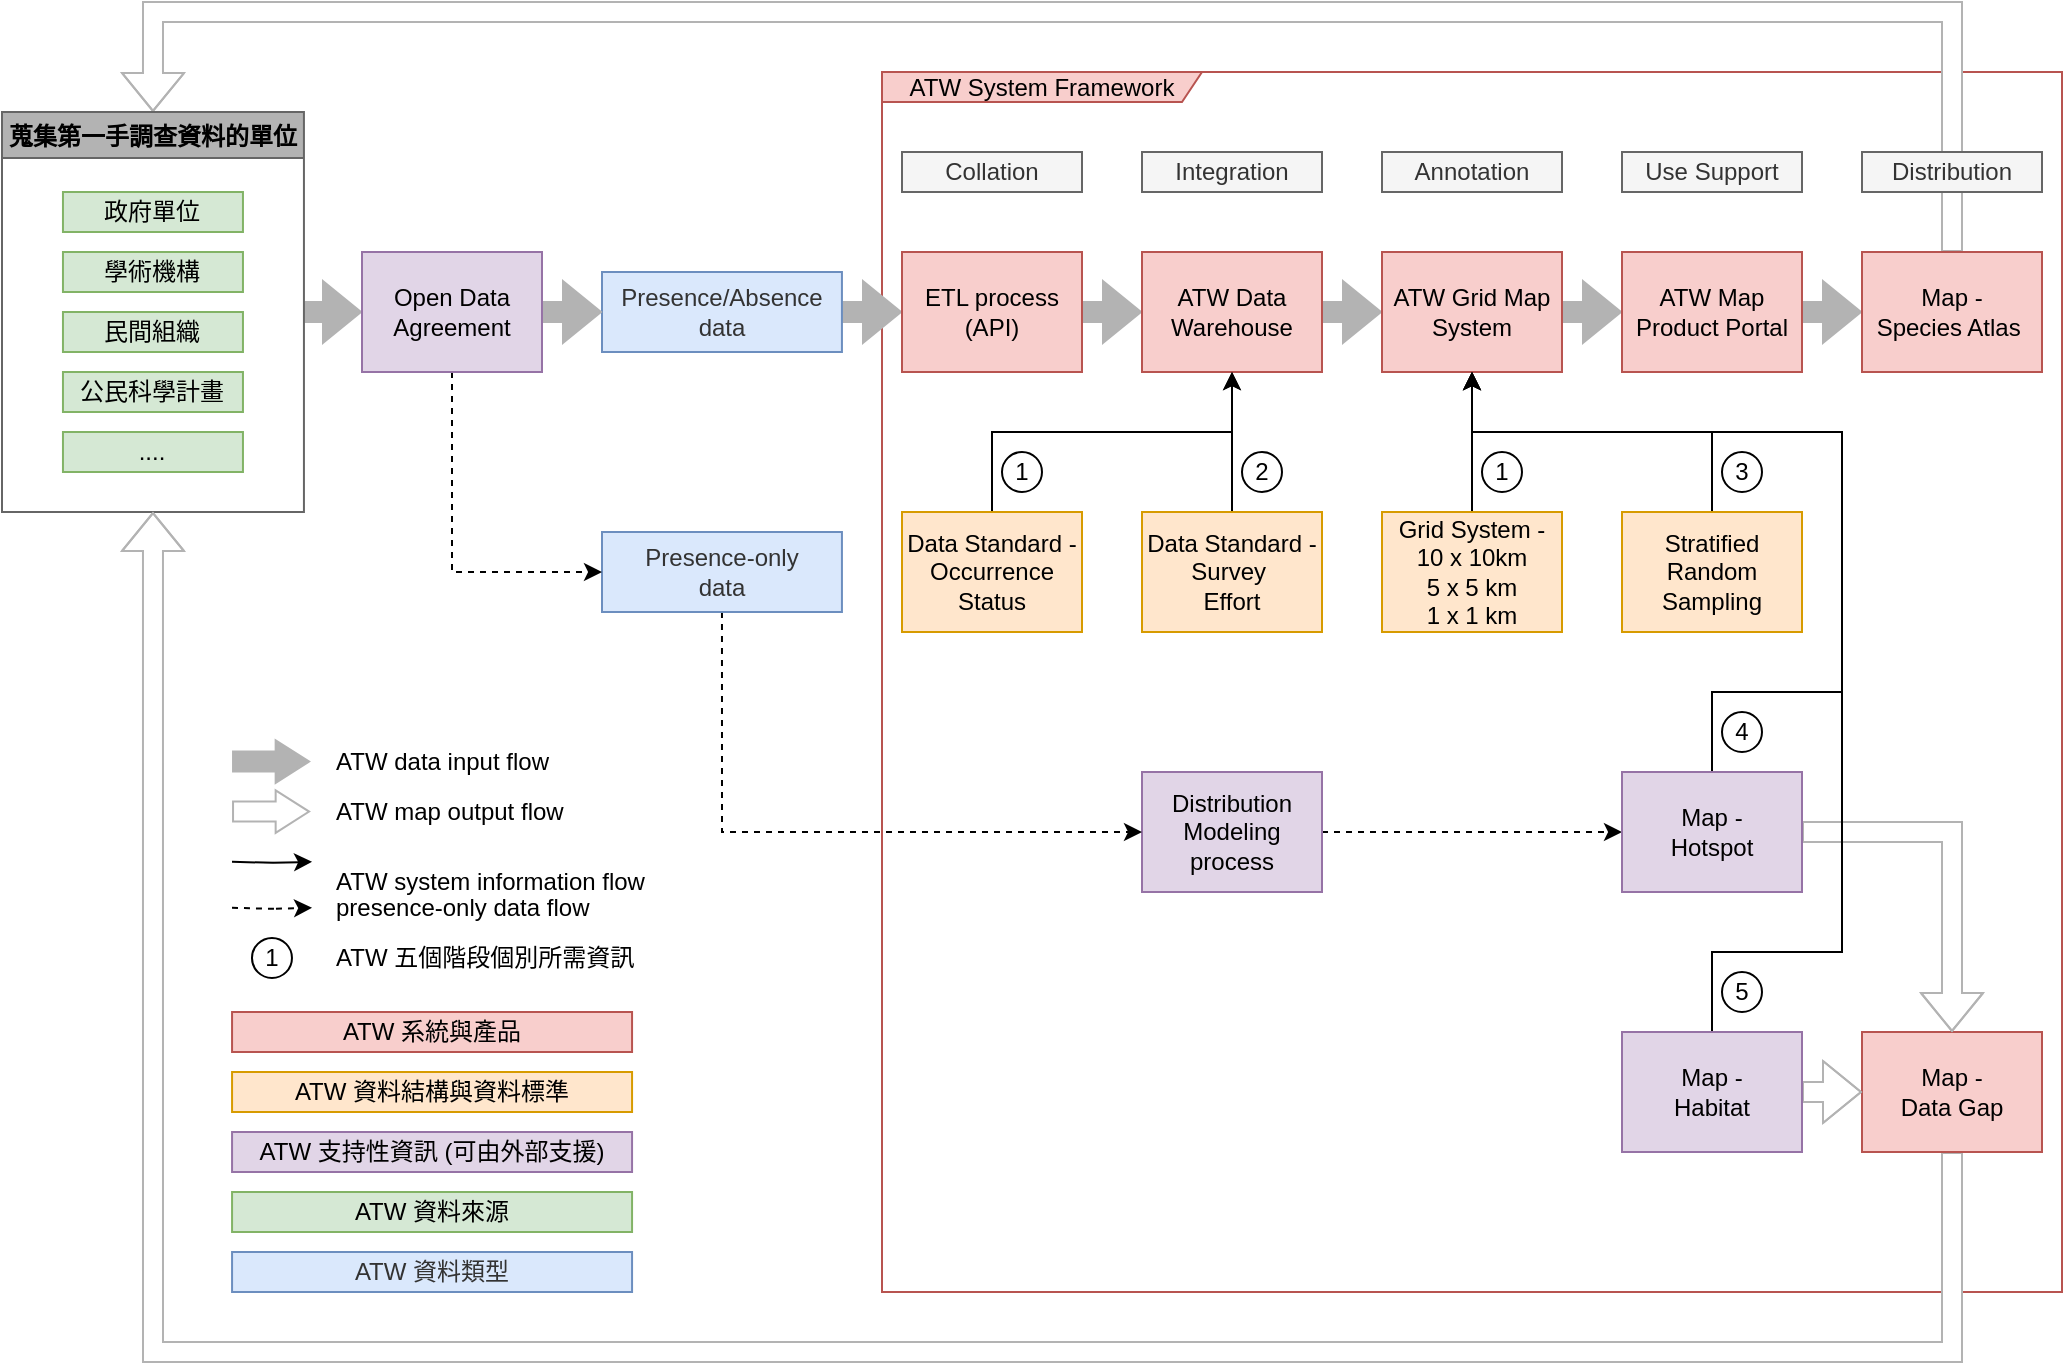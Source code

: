<mxfile version="20.2.7" type="github">
  <diagram id="yPxyJZ8AM_hMuL3Unpa9" name="gitflow">
    <mxGraphModel dx="2542" dy="1247" grid="1" gridSize="10" guides="1" tooltips="1" connect="1" arrows="1" fold="1" page="1" pageScale="1" pageWidth="1100" pageHeight="850" math="0" shadow="0">
      <root>
        <mxCell id="0" />
        <mxCell id="1" parent="0" />
        <mxCell id="zMD3a8PgaSSyt_58J0AG-87" value="ATW System Framework" style="shape=umlFrame;whiteSpace=wrap;html=1;strokeColor=#B85450;fillColor=#F8CECC;width=160;height=15;" vertex="1" parent="1">
          <mxGeometry x="475" y="70" width="590" height="610" as="geometry" />
        </mxCell>
        <mxCell id="zMD3a8PgaSSyt_58J0AG-43" style="edgeStyle=orthogonalEdgeStyle;shape=flexArrow;rounded=0;orthogonalLoop=1;jettySize=auto;html=1;exitX=1;exitY=0.5;exitDx=0;exitDy=0;strokeColor=#B3B3B3;fillColor=#B3B3B3;entryX=0;entryY=0.5;entryDx=0;entryDy=0;" edge="1" parent="1" source="wNirQLLH8MLSw10efOMB-177" target="wNirQLLH8MLSw10efOMB-178">
          <mxGeometry relative="1" as="geometry">
            <mxPoint x="490" y="190" as="targetPoint" />
          </mxGeometry>
        </mxCell>
        <mxCell id="wNirQLLH8MLSw10efOMB-177" value="Presence/Absence data" style="text;html=1;strokeColor=#6C8EBF;fillColor=#DAE8FC;align=center;verticalAlign=middle;whiteSpace=wrap;rounded=0;fontColor=#333333;rotation=0;" parent="1" vertex="1">
          <mxGeometry x="335" y="170" width="119.97" height="40" as="geometry" />
        </mxCell>
        <mxCell id="zMD3a8PgaSSyt_58J0AG-35" style="edgeStyle=orthogonalEdgeStyle;shape=flexArrow;rounded=0;orthogonalLoop=1;jettySize=auto;html=1;exitX=1;exitY=0.5;exitDx=0;exitDy=0;entryX=0;entryY=0.5;entryDx=0;entryDy=0;strokeColor=#B3B3B3;fillColor=#B3B3B3;" edge="1" parent="1" source="wNirQLLH8MLSw10efOMB-178" target="wNirQLLH8MLSw10efOMB-179">
          <mxGeometry relative="1" as="geometry" />
        </mxCell>
        <mxCell id="wNirQLLH8MLSw10efOMB-178" value="ETL process&lt;br&gt;&lt;div&gt;(API)&lt;/div&gt;" style="text;html=1;strokeColor=#B85450;fillColor=#F8CECC;align=center;verticalAlign=middle;whiteSpace=wrap;rounded=0;" parent="1" vertex="1">
          <mxGeometry x="485" y="160" width="90" height="60" as="geometry" />
        </mxCell>
        <mxCell id="zMD3a8PgaSSyt_58J0AG-26" style="edgeStyle=orthogonalEdgeStyle;shape=flexArrow;rounded=0;orthogonalLoop=1;jettySize=auto;html=1;exitX=1;exitY=0.5;exitDx=0;exitDy=0;entryX=0;entryY=0.5;entryDx=0;entryDy=0;strokeColor=#B3B3B3;fillColor=#B3B3B3;" edge="1" parent="1" source="wNirQLLH8MLSw10efOMB-179" target="wNirQLLH8MLSw10efOMB-181">
          <mxGeometry relative="1" as="geometry" />
        </mxCell>
        <mxCell id="wNirQLLH8MLSw10efOMB-179" value="ATW Data Warehouse" style="text;html=1;strokeColor=#B85450;fillColor=#F8CECC;align=center;verticalAlign=middle;whiteSpace=wrap;rounded=0;" parent="1" vertex="1">
          <mxGeometry x="605" y="160" width="90" height="60" as="geometry" />
        </mxCell>
        <mxCell id="zMD3a8PgaSSyt_58J0AG-44" style="edgeStyle=orthogonalEdgeStyle;shape=flexArrow;rounded=0;orthogonalLoop=1;jettySize=auto;html=1;exitX=1;exitY=0.5;exitDx=0;exitDy=0;entryX=0;entryY=0.5;entryDx=0;entryDy=0;strokeColor=#B3B3B3;fillColor=#B3B3B3;" edge="1" parent="1" source="wNirQLLH8MLSw10efOMB-181" target="wNirQLLH8MLSw10efOMB-187">
          <mxGeometry relative="1" as="geometry" />
        </mxCell>
        <mxCell id="wNirQLLH8MLSw10efOMB-181" value="ATW Grid Map System" style="text;html=1;strokeColor=#B85450;fillColor=#F8CECC;align=center;verticalAlign=middle;whiteSpace=wrap;rounded=0;" parent="1" vertex="1">
          <mxGeometry x="725" y="160" width="90" height="60" as="geometry" />
        </mxCell>
        <mxCell id="wNirQLLH8MLSw10efOMB-182" value="Collation" style="text;html=1;strokeColor=#666666;fillColor=#F5F5F5;align=center;verticalAlign=middle;whiteSpace=wrap;rounded=0;fontColor=#333333;" parent="1" vertex="1">
          <mxGeometry x="485" y="110" width="90" height="20" as="geometry" />
        </mxCell>
        <mxCell id="wNirQLLH8MLSw10efOMB-184" value="Integration" style="text;html=1;strokeColor=#666666;fillColor=#F5F5F5;align=center;verticalAlign=middle;whiteSpace=wrap;rounded=0;fontColor=#333333;" parent="1" vertex="1">
          <mxGeometry x="605.0" y="110" width="90" height="20" as="geometry" />
        </mxCell>
        <mxCell id="wNirQLLH8MLSw10efOMB-185" value="Annotation" style="text;html=1;strokeColor=#666666;fillColor=#F5F5F5;align=center;verticalAlign=middle;whiteSpace=wrap;rounded=0;fontColor=#333333;" parent="1" vertex="1">
          <mxGeometry x="725.0" y="110" width="90" height="20" as="geometry" />
        </mxCell>
        <mxCell id="zMD3a8PgaSSyt_58J0AG-11" style="edgeStyle=orthogonalEdgeStyle;shape=flexArrow;rounded=0;orthogonalLoop=1;jettySize=auto;html=1;exitX=1;exitY=0.5;exitDx=0;exitDy=0;entryX=0;entryY=0.5;entryDx=0;entryDy=0;fillColor=#B3B3B3;strokeColor=#B3B3B3;" edge="1" parent="1" source="wNirQLLH8MLSw10efOMB-187" target="wNirQLLH8MLSw10efOMB-197">
          <mxGeometry relative="1" as="geometry" />
        </mxCell>
        <mxCell id="wNirQLLH8MLSw10efOMB-187" value="&lt;div&gt;ATW Map Product Portal&lt;/div&gt;" style="text;html=1;strokeColor=#B85450;fillColor=#F8CECC;align=center;verticalAlign=middle;whiteSpace=wrap;rounded=0;" parent="1" vertex="1">
          <mxGeometry x="845" y="160" width="90" height="60" as="geometry" />
        </mxCell>
        <mxCell id="zMD3a8PgaSSyt_58J0AG-82" style="edgeStyle=orthogonalEdgeStyle;shape=flexArrow;rounded=0;orthogonalLoop=1;jettySize=auto;html=1;exitX=0.5;exitY=0;exitDx=0;exitDy=0;entryX=0.5;entryY=0;entryDx=0;entryDy=0;strokeColor=#B3B3B3;fillColor=#FFFFFF;" edge="1" parent="1" source="wNirQLLH8MLSw10efOMB-197" target="wNirQLLH8MLSw10efOMB-229">
          <mxGeometry relative="1" as="geometry">
            <Array as="points">
              <mxPoint x="1010" y="40" />
              <mxPoint x="111" y="40" />
            </Array>
          </mxGeometry>
        </mxCell>
        <mxCell id="wNirQLLH8MLSw10efOMB-197" value="Map -&lt;br&gt;Species Atlas&amp;nbsp;" style="text;html=1;strokeColor=#B85450;fillColor=#F8CECC;align=center;verticalAlign=middle;whiteSpace=wrap;rounded=0;" parent="1" vertex="1">
          <mxGeometry x="965" y="160" width="90" height="60" as="geometry" />
        </mxCell>
        <mxCell id="wNirQLLH8MLSw10efOMB-275" style="edgeStyle=orthogonalEdgeStyle;rounded=0;orthogonalLoop=1;jettySize=auto;html=1;exitX=1;exitY=0.5;exitDx=0;exitDy=0;entryX=0;entryY=0.5;entryDx=0;entryDy=0;shadow=0;dashed=1" parent="1" source="wNirQLLH8MLSw10efOMB-215" target="wNirQLLH8MLSw10efOMB-274" edge="1">
          <mxGeometry relative="1" as="geometry" />
        </mxCell>
        <mxCell id="wNirQLLH8MLSw10efOMB-215" value="Distribution Modeling process" style="text;html=1;strokeColor=#9673A6;fillColor=#E1D5E7;align=center;verticalAlign=middle;whiteSpace=wrap;rounded=0;" parent="1" vertex="1">
          <mxGeometry x="605" y="420" width="90" height="60" as="geometry" />
        </mxCell>
        <mxCell id="wNirQLLH8MLSw10efOMB-261" style="edgeStyle=orthogonalEdgeStyle;rounded=0;orthogonalLoop=1;jettySize=auto;html=1;exitX=0.5;exitY=1;exitDx=0;exitDy=0;shadow=0;dashed=1;entryX=0;entryY=0.5;entryDx=0;entryDy=0;" parent="1" source="wNirQLLH8MLSw10efOMB-221" target="wNirQLLH8MLSw10efOMB-215" edge="1">
          <mxGeometry relative="1" as="geometry">
            <mxPoint x="409.985" y="410" as="targetPoint" />
          </mxGeometry>
        </mxCell>
        <mxCell id="wNirQLLH8MLSw10efOMB-221" value="&lt;div&gt;Presence-only &lt;br&gt;&lt;/div&gt;&lt;div&gt;data&lt;/div&gt;" style="text;html=1;strokeColor=#6C8EBF;fillColor=#DAE8FC;align=center;verticalAlign=middle;whiteSpace=wrap;rounded=0;fontColor=#333333;rotation=0;" parent="1" vertex="1">
          <mxGeometry x="335" y="300" width="119.97" height="40" as="geometry" />
        </mxCell>
        <mxCell id="zMD3a8PgaSSyt_58J0AG-20" style="edgeStyle=orthogonalEdgeStyle;shape=flexArrow;rounded=0;orthogonalLoop=1;jettySize=auto;html=1;exitX=1;exitY=0.5;exitDx=0;exitDy=0;entryX=0;entryY=0.5;entryDx=0;entryDy=0;strokeColor=#B3B3B3;fillColor=#B3B3B3;" edge="1" parent="1" source="wNirQLLH8MLSw10efOMB-229" target="wNirQLLH8MLSw10efOMB-291">
          <mxGeometry relative="1" as="geometry" />
        </mxCell>
        <mxCell id="zMD3a8PgaSSyt_58J0AG-85" style="edgeStyle=orthogonalEdgeStyle;rounded=0;orthogonalLoop=1;jettySize=auto;html=1;exitX=1;exitY=0.75;exitDx=0;exitDy=0;strokeColor=#000000;fillColor=#FFFFFF;dashed=1" edge="1" parent="1">
          <mxGeometry relative="1" as="geometry">
            <mxPoint x="190.02" y="487.92" as="targetPoint" />
            <mxPoint x="149.99" y="487.92" as="sourcePoint" />
          </mxGeometry>
        </mxCell>
        <mxCell id="wNirQLLH8MLSw10efOMB-229" value="蒐集第一手調查資料的單位" style="swimlane;strokeColor=#666666;fillColor=#B3B3B3;" parent="1" vertex="1">
          <mxGeometry x="35" y="90" width="150.97" height="200" as="geometry" />
        </mxCell>
        <mxCell id="LrrF8SH-wDORo9SXBC3b-177" value="政府單位" style="text;html=1;strokeColor=#82B366;fillColor=#D5E8D4;align=center;verticalAlign=middle;whiteSpace=wrap;rounded=0;" parent="wNirQLLH8MLSw10efOMB-229" vertex="1">
          <mxGeometry x="30.48" y="40" width="90" height="20" as="geometry" />
        </mxCell>
        <mxCell id="LrrF8SH-wDORo9SXBC3b-178" value="學術機構" style="text;html=1;strokeColor=#82B366;fillColor=#D5E8D4;align=center;verticalAlign=middle;whiteSpace=wrap;rounded=0;" parent="wNirQLLH8MLSw10efOMB-229" vertex="1">
          <mxGeometry x="30.48" y="70" width="90" height="20" as="geometry" />
        </mxCell>
        <mxCell id="LrrF8SH-wDORo9SXBC3b-181" value="民間組織" style="text;html=1;strokeColor=#82B366;fillColor=#D5E8D4;align=center;verticalAlign=middle;whiteSpace=wrap;rounded=0;fontSize=12;" parent="wNirQLLH8MLSw10efOMB-229" vertex="1">
          <mxGeometry x="30.48" y="100" width="90" height="20" as="geometry" />
        </mxCell>
        <mxCell id="wNirQLLH8MLSw10efOMB-196" value="公民科學計畫" style="text;html=1;strokeColor=#82B366;fillColor=#D5E8D4;align=center;verticalAlign=middle;whiteSpace=wrap;rounded=0;" parent="wNirQLLH8MLSw10efOMB-229" vertex="1">
          <mxGeometry x="30.48" y="130" width="90" height="20" as="geometry" />
        </mxCell>
        <mxCell id="wNirQLLH8MLSw10efOMB-262" value="...." style="text;html=1;strokeColor=#82B366;fillColor=#D5E8D4;align=center;verticalAlign=middle;whiteSpace=wrap;rounded=0;" parent="wNirQLLH8MLSw10efOMB-229" vertex="1">
          <mxGeometry x="30.48" y="160" width="90" height="20" as="geometry" />
        </mxCell>
        <mxCell id="wNirQLLH8MLSw10efOMB-271" style="edgeStyle=orthogonalEdgeStyle;rounded=0;orthogonalLoop=1;jettySize=auto;html=1;exitX=0.5;exitY=0;exitDx=0;exitDy=0;shadow=0;" parent="1" source="wNirQLLH8MLSw10efOMB-242" target="wNirQLLH8MLSw10efOMB-181" edge="1">
          <mxGeometry relative="1" as="geometry" />
        </mxCell>
        <mxCell id="wNirQLLH8MLSw10efOMB-242" value="Grid System -&lt;br&gt;10 x 10km&lt;br&gt;5 x 5 km&lt;br&gt;1 x 1 km" style="text;html=1;strokeColor=#D79B00;fillColor=#FFE6CC;align=center;verticalAlign=middle;whiteSpace=wrap;rounded=0;" parent="1" vertex="1">
          <mxGeometry x="725.0" y="290" width="90" height="60" as="geometry" />
        </mxCell>
        <mxCell id="zMD3a8PgaSSyt_58J0AG-79" style="edgeStyle=orthogonalEdgeStyle;shape=flexArrow;rounded=0;orthogonalLoop=1;jettySize=auto;html=1;exitX=0.5;exitY=1;exitDx=0;exitDy=0;entryX=0.5;entryY=1;entryDx=0;entryDy=0;strokeColor=#B3B3B3;fillColor=#FFFFFF;" edge="1" parent="1" source="wNirQLLH8MLSw10efOMB-244" target="wNirQLLH8MLSw10efOMB-229">
          <mxGeometry relative="1" as="geometry">
            <Array as="points">
              <mxPoint x="1010" y="710" />
              <mxPoint x="111" y="710" />
            </Array>
          </mxGeometry>
        </mxCell>
        <mxCell id="wNirQLLH8MLSw10efOMB-244" value="Map -&lt;br&gt;Data Gap" style="text;html=1;strokeColor=#B85450;fillColor=#F8CECC;align=center;verticalAlign=middle;whiteSpace=wrap;rounded=0;" parent="1" vertex="1">
          <mxGeometry x="965.0" y="550" width="90" height="60" as="geometry" />
        </mxCell>
        <mxCell id="zMD3a8PgaSSyt_58J0AG-37" style="edgeStyle=orthogonalEdgeStyle;rounded=0;orthogonalLoop=1;jettySize=auto;html=1;exitX=0.5;exitY=0;exitDx=0;exitDy=0;strokeColor=#000000;fillColor=#B3B3B3;" edge="1" parent="1" source="wNirQLLH8MLSw10efOMB-251" target="wNirQLLH8MLSw10efOMB-179">
          <mxGeometry relative="1" as="geometry">
            <Array as="points">
              <mxPoint x="530" y="250" />
              <mxPoint x="650" y="250" />
            </Array>
          </mxGeometry>
        </mxCell>
        <mxCell id="wNirQLLH8MLSw10efOMB-251" value="&lt;div&gt;Data Standard&lt;span style=&quot;background-color: initial;&quot;&gt;&amp;nbsp;- Occurrence Status&lt;/span&gt;&lt;/div&gt;" style="text;html=1;strokeColor=#D79B00;fillColor=#FFE6CC;align=center;verticalAlign=middle;whiteSpace=wrap;rounded=0;" parent="1" vertex="1">
          <mxGeometry x="485.0" y="290" width="90" height="60" as="geometry" />
        </mxCell>
        <mxCell id="zMD3a8PgaSSyt_58J0AG-39" style="edgeStyle=orthogonalEdgeStyle;rounded=0;orthogonalLoop=1;jettySize=auto;html=1;exitX=0.5;exitY=0;exitDx=0;exitDy=0;entryX=0.5;entryY=1;entryDx=0;entryDy=0;strokeColor=#000000;fillColor=#B3B3B3;" edge="1" parent="1" source="wNirQLLH8MLSw10efOMB-266" target="wNirQLLH8MLSw10efOMB-179">
          <mxGeometry relative="1" as="geometry" />
        </mxCell>
        <mxCell id="wNirQLLH8MLSw10efOMB-266" value="&lt;div&gt;Data Standard&lt;span style=&quot;background-color: initial;&quot;&gt;&amp;nbsp;- Survey&amp;nbsp;&lt;/span&gt;&lt;/div&gt;&lt;div&gt;&lt;span style=&quot;background-color: initial;&quot;&gt;Effort&lt;/span&gt;&lt;/div&gt;" style="text;html=1;strokeColor=#D79B00;fillColor=#FFE6CC;align=center;verticalAlign=middle;whiteSpace=wrap;rounded=0;" parent="1" vertex="1">
          <mxGeometry x="605.0" y="290" width="90" height="60" as="geometry" />
        </mxCell>
        <mxCell id="zMD3a8PgaSSyt_58J0AG-1" style="edgeStyle=orthogonalEdgeStyle;shape=flexArrow;rounded=0;orthogonalLoop=1;jettySize=auto;html=1;exitX=1;exitY=0.5;exitDx=0;exitDy=0;entryX=0.5;entryY=0;entryDx=0;entryDy=0;fillColor=#FFFFFF;strokeColor=#B3B3B3;" edge="1" parent="1" source="wNirQLLH8MLSw10efOMB-274" target="wNirQLLH8MLSw10efOMB-244">
          <mxGeometry relative="1" as="geometry" />
        </mxCell>
        <mxCell id="zMD3a8PgaSSyt_58J0AG-71" style="edgeStyle=orthogonalEdgeStyle;rounded=0;orthogonalLoop=1;jettySize=auto;html=1;exitX=0.5;exitY=0;exitDx=0;exitDy=0;entryX=0.5;entryY=1;entryDx=0;entryDy=0;strokeColor=#000000;fillColor=#FFFFFF;" edge="1" parent="1" source="wNirQLLH8MLSw10efOMB-274" target="wNirQLLH8MLSw10efOMB-181">
          <mxGeometry relative="1" as="geometry">
            <Array as="points">
              <mxPoint x="890" y="380" />
              <mxPoint x="955" y="380" />
              <mxPoint x="955" y="250" />
              <mxPoint x="770" y="250" />
            </Array>
          </mxGeometry>
        </mxCell>
        <mxCell id="wNirQLLH8MLSw10efOMB-274" value="Map - &lt;br&gt;Hotspot" style="text;html=1;strokeColor=#9673A6;fillColor=#E1D5E7;align=center;verticalAlign=middle;whiteSpace=wrap;rounded=0;" parent="1" vertex="1">
          <mxGeometry x="845.0" y="420" width="90" height="60" as="geometry" />
        </mxCell>
        <mxCell id="zMD3a8PgaSSyt_58J0AG-2" value="" style="edgeStyle=orthogonalEdgeStyle;shape=flexArrow;rounded=0;orthogonalLoop=1;jettySize=auto;html=1;fillColor=#FFFFFF;strokeColor=#B3B3B3;" edge="1" parent="1" source="wNirQLLH8MLSw10efOMB-278" target="wNirQLLH8MLSw10efOMB-244">
          <mxGeometry relative="1" as="geometry" />
        </mxCell>
        <mxCell id="zMD3a8PgaSSyt_58J0AG-73" style="edgeStyle=orthogonalEdgeStyle;rounded=0;orthogonalLoop=1;jettySize=auto;html=1;exitX=0.5;exitY=0;exitDx=0;exitDy=0;entryX=0.5;entryY=1;entryDx=0;entryDy=0;strokeColor=#000000;fillColor=#FFFFFF;" edge="1" parent="1" source="wNirQLLH8MLSw10efOMB-278" target="wNirQLLH8MLSw10efOMB-181">
          <mxGeometry relative="1" as="geometry">
            <Array as="points">
              <mxPoint x="890" y="510" />
              <mxPoint x="955" y="510" />
              <mxPoint x="955" y="250" />
              <mxPoint x="770" y="250" />
            </Array>
          </mxGeometry>
        </mxCell>
        <mxCell id="wNirQLLH8MLSw10efOMB-278" value="Map - &lt;br&gt;Habitat" style="text;html=1;strokeColor=#9673A6;fillColor=#E1D5E7;align=center;verticalAlign=middle;whiteSpace=wrap;rounded=0;" parent="1" vertex="1">
          <mxGeometry x="845.0" y="550" width="90" height="60" as="geometry" />
        </mxCell>
        <mxCell id="wNirQLLH8MLSw10efOMB-284" value="Use Support" style="text;html=1;strokeColor=#666666;fillColor=#F5F5F5;align=center;verticalAlign=middle;whiteSpace=wrap;rounded=0;fontColor=#333333;" parent="1" vertex="1">
          <mxGeometry x="845.0" y="110" width="90" height="20" as="geometry" />
        </mxCell>
        <mxCell id="wNirQLLH8MLSw10efOMB-285" value="Distribution" style="text;html=1;strokeColor=#666666;fillColor=#F5F5F5;align=center;verticalAlign=middle;whiteSpace=wrap;rounded=0;fontColor=#333333;" parent="1" vertex="1">
          <mxGeometry x="965.0" y="110" width="90" height="20" as="geometry" />
        </mxCell>
        <mxCell id="wNirQLLH8MLSw10efOMB-296" style="edgeStyle=orthogonalEdgeStyle;rounded=0;orthogonalLoop=1;jettySize=auto;html=1;exitX=0.5;exitY=1;exitDx=0;exitDy=0;entryX=0;entryY=0.5;entryDx=0;entryDy=0;shadow=0;dashed=1" parent="1" source="wNirQLLH8MLSw10efOMB-291" target="wNirQLLH8MLSw10efOMB-221" edge="1">
          <mxGeometry relative="1" as="geometry" />
        </mxCell>
        <mxCell id="zMD3a8PgaSSyt_58J0AG-15" style="edgeStyle=orthogonalEdgeStyle;shape=flexArrow;rounded=0;orthogonalLoop=1;jettySize=auto;html=1;exitX=1;exitY=0.5;exitDx=0;exitDy=0;entryX=0;entryY=0.5;entryDx=0;entryDy=0;strokeColor=#B3B3B3;fillColor=#B3B3B3;" edge="1" parent="1" source="wNirQLLH8MLSw10efOMB-291" target="wNirQLLH8MLSw10efOMB-177">
          <mxGeometry relative="1" as="geometry" />
        </mxCell>
        <mxCell id="wNirQLLH8MLSw10efOMB-291" value="Open Data Agreement" style="text;html=1;strokeColor=#9673A6;fillColor=#E1D5E7;align=center;verticalAlign=middle;whiteSpace=wrap;rounded=0;" parent="1" vertex="1">
          <mxGeometry x="215" y="160" width="90" height="60" as="geometry" />
        </mxCell>
        <mxCell id="zMD3a8PgaSSyt_58J0AG-46" value="1" style="ellipse;whiteSpace=wrap;html=1;aspect=fixed;" vertex="1" parent="1">
          <mxGeometry x="535" y="260" width="20" height="20" as="geometry" />
        </mxCell>
        <mxCell id="zMD3a8PgaSSyt_58J0AG-47" value="2" style="ellipse;whiteSpace=wrap;html=1;aspect=fixed;" vertex="1" parent="1">
          <mxGeometry x="655" y="260" width="20" height="20" as="geometry" />
        </mxCell>
        <mxCell id="zMD3a8PgaSSyt_58J0AG-49" value="1" style="ellipse;whiteSpace=wrap;html=1;aspect=fixed;" vertex="1" parent="1">
          <mxGeometry x="775" y="260" width="20" height="20" as="geometry" />
        </mxCell>
        <mxCell id="zMD3a8PgaSSyt_58J0AG-50" value="4" style="ellipse;whiteSpace=wrap;html=1;aspect=fixed;" vertex="1" parent="1">
          <mxGeometry x="895" y="390" width="20" height="20" as="geometry" />
        </mxCell>
        <mxCell id="zMD3a8PgaSSyt_58J0AG-53" value="5" style="ellipse;whiteSpace=wrap;html=1;aspect=fixed;" vertex="1" parent="1">
          <mxGeometry x="895" y="520" width="20" height="20" as="geometry" />
        </mxCell>
        <mxCell id="zMD3a8PgaSSyt_58J0AG-60" style="edgeStyle=orthogonalEdgeStyle;rounded=0;orthogonalLoop=1;jettySize=auto;html=1;exitX=0.5;exitY=0;exitDx=0;exitDy=0;entryX=0.5;entryY=1;entryDx=0;entryDy=0;strokeColor=#000000;fillColor=#FFFFFF;" edge="1" parent="1" source="zMD3a8PgaSSyt_58J0AG-55" target="wNirQLLH8MLSw10efOMB-181">
          <mxGeometry relative="1" as="geometry">
            <Array as="points">
              <mxPoint x="890" y="250" />
              <mxPoint x="770" y="250" />
            </Array>
          </mxGeometry>
        </mxCell>
        <mxCell id="zMD3a8PgaSSyt_58J0AG-55" value="Stratified Random Sampling" style="text;html=1;strokeColor=#D79B00;fillColor=#FFE6CC;align=center;verticalAlign=middle;whiteSpace=wrap;rounded=0;" vertex="1" parent="1">
          <mxGeometry x="845.0" y="290" width="90" height="60" as="geometry" />
        </mxCell>
        <mxCell id="zMD3a8PgaSSyt_58J0AG-61" value="3" style="ellipse;whiteSpace=wrap;html=1;aspect=fixed;" vertex="1" parent="1">
          <mxGeometry x="895" y="260" width="20" height="20" as="geometry" />
        </mxCell>
        <mxCell id="zMD3a8PgaSSyt_58J0AG-86" style="edgeStyle=orthogonalEdgeStyle;rounded=0;orthogonalLoop=1;jettySize=auto;html=1;exitX=1;exitY=0.75;exitDx=0;exitDy=0;strokeColor=#000000;fillColor=#FFFFFF;" edge="1" parent="1">
          <mxGeometry relative="1" as="geometry">
            <mxPoint x="190.03" y="464.92" as="targetPoint" />
            <mxPoint x="150.0" y="464.92" as="sourcePoint" />
          </mxGeometry>
        </mxCell>
        <mxCell id="zMD3a8PgaSSyt_58J0AG-89" value="ATW system information flow" style="text;html=1;align=left;verticalAlign=middle;resizable=0;points=[];autosize=1;strokeColor=none;fillColor=none;" vertex="1" parent="1">
          <mxGeometry x="200.04" y="460" width="180" height="30" as="geometry" />
        </mxCell>
        <mxCell id="zMD3a8PgaSSyt_58J0AG-90" value="ATW data input flow" style="text;html=1;align=left;verticalAlign=middle;resizable=0;points=[];autosize=1;strokeColor=none;fillColor=none;" vertex="1" parent="1">
          <mxGeometry x="200.02" y="400" width="130" height="30" as="geometry" />
        </mxCell>
        <mxCell id="zMD3a8PgaSSyt_58J0AG-91" value="ATW map output flow" style="text;html=1;align=left;verticalAlign=middle;resizable=0;points=[];autosize=1;strokeColor=none;fillColor=none;" vertex="1" parent="1">
          <mxGeometry x="200.02" y="425" width="140" height="30" as="geometry" />
        </mxCell>
        <mxCell id="zMD3a8PgaSSyt_58J0AG-92" value="presence-only data flow" style="text;html=1;align=left;verticalAlign=middle;resizable=0;points=[];autosize=1;strokeColor=none;fillColor=none;" vertex="1" parent="1">
          <mxGeometry x="200.02" y="473" width="150" height="30" as="geometry" />
        </mxCell>
        <mxCell id="zMD3a8PgaSSyt_58J0AG-93" style="edgeStyle=orthogonalEdgeStyle;shape=flexArrow;rounded=0;orthogonalLoop=1;jettySize=auto;html=1;entryX=0;entryY=0.5;entryDx=0;entryDy=0;strokeColor=#B3B3B3;fillColor=#B3B3B3;endWidth=10.256;endSize=5.241;" edge="1" parent="1">
          <mxGeometry relative="1" as="geometry">
            <mxPoint x="150.02" y="414.8" as="sourcePoint" />
            <mxPoint x="189.05" y="414.8" as="targetPoint" />
          </mxGeometry>
        </mxCell>
        <mxCell id="zMD3a8PgaSSyt_58J0AG-94" style="edgeStyle=orthogonalEdgeStyle;shape=flexArrow;rounded=0;orthogonalLoop=1;jettySize=auto;html=1;entryX=0;entryY=0.5;entryDx=0;entryDy=0;strokeColor=#B3B3B3;fillColor=#FFFFFF;endWidth=10.256;endSize=5.241;" edge="1" parent="1">
          <mxGeometry relative="1" as="geometry">
            <mxPoint x="150.02" y="439.8" as="sourcePoint" />
            <mxPoint x="189.05" y="439.8" as="targetPoint" />
          </mxGeometry>
        </mxCell>
        <mxCell id="zMD3a8PgaSSyt_58J0AG-95" value="ATW 資料來源" style="text;html=1;strokeColor=#82B366;fillColor=#D5E8D4;align=center;verticalAlign=middle;whiteSpace=wrap;rounded=0;" vertex="1" parent="1">
          <mxGeometry x="150.03" y="630" width="200" height="20" as="geometry" />
        </mxCell>
        <mxCell id="zMD3a8PgaSSyt_58J0AG-97" value="ATW 資料類型" style="text;html=1;strokeColor=#6C8EBF;fillColor=#DAE8FC;align=center;verticalAlign=middle;whiteSpace=wrap;rounded=0;fontColor=#333333;rotation=0;" vertex="1" parent="1">
          <mxGeometry x="150.03" y="660" width="200" height="20" as="geometry" />
        </mxCell>
        <mxCell id="zMD3a8PgaSSyt_58J0AG-98" value="ATW 系統與產品" style="text;html=1;strokeColor=#B85450;fillColor=#F8CECC;align=center;verticalAlign=middle;whiteSpace=wrap;rounded=0;" vertex="1" parent="1">
          <mxGeometry x="150.03" y="540" width="200" height="20" as="geometry" />
        </mxCell>
        <mxCell id="zMD3a8PgaSSyt_58J0AG-100" value="ATW 資料結構與資料標準" style="text;html=1;strokeColor=#D79B00;fillColor=#FFE6CC;align=center;verticalAlign=middle;whiteSpace=wrap;rounded=0;" vertex="1" parent="1">
          <mxGeometry x="150.03" y="570" width="200" height="20" as="geometry" />
        </mxCell>
        <mxCell id="zMD3a8PgaSSyt_58J0AG-101" value="ATW 支持性資訊 (可由外部支援)" style="text;html=1;strokeColor=#9673A6;fillColor=#E1D5E7;align=center;verticalAlign=middle;whiteSpace=wrap;rounded=0;" vertex="1" parent="1">
          <mxGeometry x="150.03" y="600" width="200" height="20" as="geometry" />
        </mxCell>
        <mxCell id="zMD3a8PgaSSyt_58J0AG-102" value="1" style="ellipse;whiteSpace=wrap;html=1;aspect=fixed;" vertex="1" parent="1">
          <mxGeometry x="159.99" y="503" width="20" height="20" as="geometry" />
        </mxCell>
        <mxCell id="zMD3a8PgaSSyt_58J0AG-104" value="ATW 五個階段個別所需資訊" style="text;html=1;align=left;verticalAlign=middle;resizable=0;points=[];autosize=1;strokeColor=none;fillColor=none;" vertex="1" parent="1">
          <mxGeometry x="200.02" y="498" width="170" height="30" as="geometry" />
        </mxCell>
      </root>
    </mxGraphModel>
  </diagram>
</mxfile>
